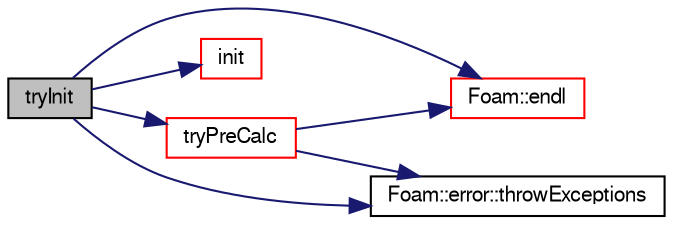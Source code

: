digraph "tryInit"
{
  bgcolor="transparent";
  edge [fontname="FreeSans",fontsize="10",labelfontname="FreeSans",labelfontsize="10"];
  node [fontname="FreeSans",fontsize="10",shape=record];
  rankdir="LR";
  Node87 [label="tryInit",height=0.2,width=0.4,color="black", fillcolor="grey75", style="filled", fontcolor="black"];
  Node87 -> Node88 [color="midnightblue",fontsize="10",style="solid",fontname="FreeSans"];
  Node88 [label="Foam::endl",height=0.2,width=0.4,color="red",URL="$a21124.html#a2db8fe02a0d3909e9351bb4275b23ce4",tooltip="Add newline and flush stream. "];
  Node87 -> Node90 [color="midnightblue",fontsize="10",style="solid",fontname="FreeSans"];
  Node90 [label="init",height=0.2,width=0.4,color="red",URL="$a28670.html#a02fd73d861ef2e4aabb38c0c9ff82947",tooltip="Initialise - typically setting static variables,. "];
  Node87 -> Node94 [color="midnightblue",fontsize="10",style="solid",fontname="FreeSans"];
  Node94 [label="Foam::error::throwExceptions",height=0.2,width=0.4,color="black",URL="$a26082.html#a91dd3090c6f6bb93e45fb3e4e8cf3b9c"];
  Node87 -> Node95 [color="midnightblue",fontsize="10",style="solid",fontname="FreeSans"];
  Node95 [label="tryPreCalc",height=0.2,width=0.4,color="red",URL="$a28670.html#a38ea6cd20b76c95e4e4056d9b28bd0c6",tooltip="Pre-time loop calculations. "];
  Node95 -> Node94 [color="midnightblue",fontsize="10",style="solid",fontname="FreeSans"];
  Node95 -> Node88 [color="midnightblue",fontsize="10",style="solid",fontname="FreeSans"];
}

